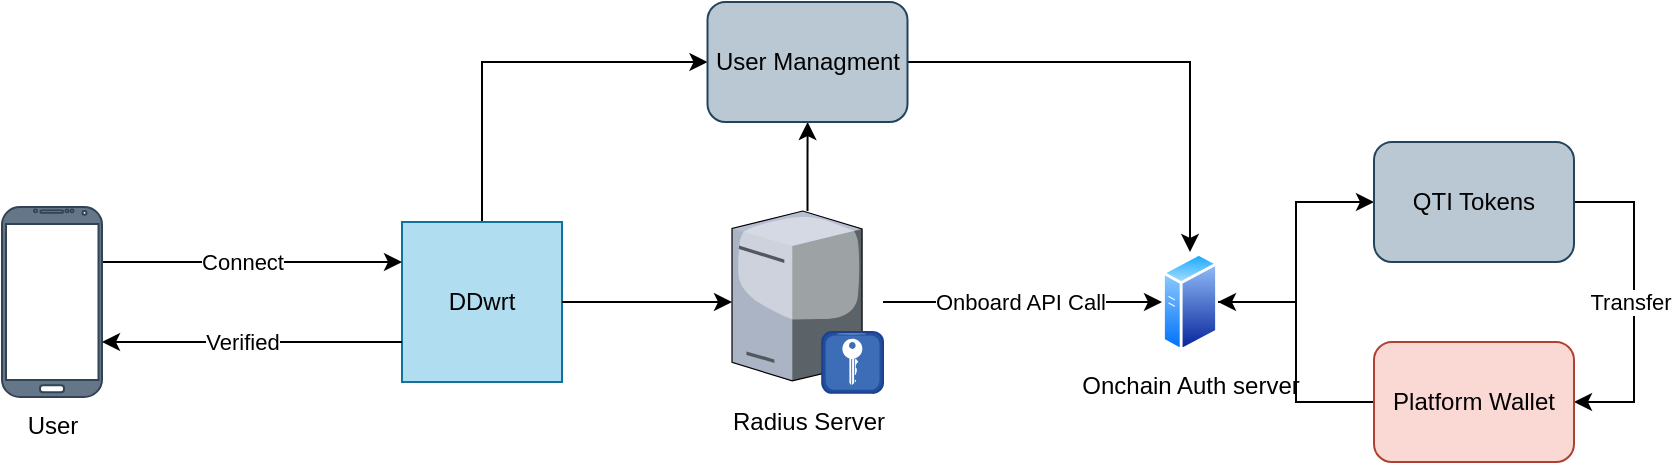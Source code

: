 <mxfile version="24.8.3">
  <diagram name="Page-1" id="beGcIfY0jQds48D-uG38">
    <mxGraphModel dx="1433" dy="676" grid="1" gridSize="10" guides="1" tooltips="1" connect="1" arrows="1" fold="1" page="1" pageScale="1" pageWidth="850" pageHeight="1100" math="0" shadow="0">
      <root>
        <mxCell id="0" />
        <mxCell id="1" parent="0" />
        <mxCell id="Ep8yIvTjPsPDa4GQn4Le-6" style="edgeStyle=orthogonalEdgeStyle;rounded=0;orthogonalLoop=1;jettySize=auto;html=1;entryX=0;entryY=0.5;entryDx=0;entryDy=0;" edge="1" parent="1" source="Ep8yIvTjPsPDa4GQn4Le-17" target="Ep8yIvTjPsPDa4GQn4Le-5">
          <mxGeometry relative="1" as="geometry" />
        </mxCell>
        <mxCell id="Ep8yIvTjPsPDa4GQn4Le-24" value="Onboard API Call" style="edgeLabel;html=1;align=center;verticalAlign=middle;resizable=0;points=[];" vertex="1" connectable="0" parent="Ep8yIvTjPsPDa4GQn4Le-6">
          <mxGeometry x="-0.26" y="-2" relative="1" as="geometry">
            <mxPoint x="17" y="-2" as="offset" />
          </mxGeometry>
        </mxCell>
        <mxCell id="Ep8yIvTjPsPDa4GQn4Le-22" style="edgeStyle=orthogonalEdgeStyle;rounded=0;orthogonalLoop=1;jettySize=auto;html=1;entryX=0;entryY=0.5;entryDx=0;entryDy=0;" edge="1" parent="1" source="Ep8yIvTjPsPDa4GQn4Le-1" target="Ep8yIvTjPsPDa4GQn4Le-20">
          <mxGeometry relative="1" as="geometry">
            <Array as="points">
              <mxPoint x="251" y="170" />
            </Array>
          </mxGeometry>
        </mxCell>
        <mxCell id="Ep8yIvTjPsPDa4GQn4Le-1" value="DDwrt" style="whiteSpace=wrap;html=1;aspect=fixed;fillColor=#b1ddf0;strokeColor=#10739e;" vertex="1" parent="1">
          <mxGeometry x="211" y="250" width="80" height="80" as="geometry" />
        </mxCell>
        <mxCell id="Ep8yIvTjPsPDa4GQn4Le-3" style="edgeStyle=orthogonalEdgeStyle;rounded=0;orthogonalLoop=1;jettySize=auto;html=1;" edge="1" parent="1" source="Ep8yIvTjPsPDa4GQn4Le-2" target="Ep8yIvTjPsPDa4GQn4Le-1">
          <mxGeometry relative="1" as="geometry">
            <Array as="points">
              <mxPoint x="171" y="270" />
              <mxPoint x="171" y="270" />
            </Array>
          </mxGeometry>
        </mxCell>
        <mxCell id="Ep8yIvTjPsPDa4GQn4Le-4" value="Connect" style="edgeLabel;html=1;align=center;verticalAlign=middle;resizable=0;points=[];" vertex="1" connectable="0" parent="Ep8yIvTjPsPDa4GQn4Le-3">
          <mxGeometry x="-0.2" relative="1" as="geometry">
            <mxPoint x="10" as="offset" />
          </mxGeometry>
        </mxCell>
        <mxCell id="Ep8yIvTjPsPDa4GQn4Le-2" value="&lt;font color=&quot;#000000&quot;&gt;User&lt;/font&gt;" style="verticalLabelPosition=bottom;verticalAlign=top;html=1;shadow=0;dashed=0;strokeWidth=1;shape=mxgraph.android.phone2;strokeColor=#314354;fillColor=#647687;fontColor=#ffffff;" vertex="1" parent="1">
          <mxGeometry x="11" y="242.5" width="50" height="95" as="geometry" />
        </mxCell>
        <mxCell id="Ep8yIvTjPsPDa4GQn4Le-8" style="edgeStyle=orthogonalEdgeStyle;rounded=0;orthogonalLoop=1;jettySize=auto;html=1;entryX=0;entryY=0.5;entryDx=0;entryDy=0;" edge="1" parent="1" source="Ep8yIvTjPsPDa4GQn4Le-5" target="Ep8yIvTjPsPDa4GQn4Le-7">
          <mxGeometry relative="1" as="geometry" />
        </mxCell>
        <mxCell id="Ep8yIvTjPsPDa4GQn4Le-5" value="Onchain Auth server" style="image;aspect=fixed;perimeter=ellipsePerimeter;html=1;align=center;shadow=0;dashed=0;spacingTop=3;image=img/lib/active_directory/generic_server.svg;" vertex="1" parent="1">
          <mxGeometry x="591" y="265" width="28.0" height="50" as="geometry" />
        </mxCell>
        <mxCell id="Ep8yIvTjPsPDa4GQn4Le-10" style="edgeStyle=orthogonalEdgeStyle;rounded=0;orthogonalLoop=1;jettySize=auto;html=1;entryX=1;entryY=0.5;entryDx=0;entryDy=0;" edge="1" parent="1" source="Ep8yIvTjPsPDa4GQn4Le-7" target="Ep8yIvTjPsPDa4GQn4Le-9">
          <mxGeometry relative="1" as="geometry">
            <Array as="points">
              <mxPoint x="827" y="240" />
              <mxPoint x="827" y="340" />
            </Array>
          </mxGeometry>
        </mxCell>
        <mxCell id="Ep8yIvTjPsPDa4GQn4Le-12" value="Transfer" style="edgeLabel;html=1;align=center;verticalAlign=middle;resizable=0;points=[];" vertex="1" connectable="0" parent="Ep8yIvTjPsPDa4GQn4Le-10">
          <mxGeometry x="-0.122" y="-2" relative="1" as="geometry">
            <mxPoint y="10" as="offset" />
          </mxGeometry>
        </mxCell>
        <mxCell id="Ep8yIvTjPsPDa4GQn4Le-7" value="QTI Tokens" style="rounded=1;whiteSpace=wrap;html=1;fillColor=#bac8d3;strokeColor=#23445d;" vertex="1" parent="1">
          <mxGeometry x="697" y="210" width="100" height="60" as="geometry" />
        </mxCell>
        <mxCell id="Ep8yIvTjPsPDa4GQn4Le-11" style="edgeStyle=orthogonalEdgeStyle;rounded=0;orthogonalLoop=1;jettySize=auto;html=1;entryX=1;entryY=0.5;entryDx=0;entryDy=0;" edge="1" parent="1" source="Ep8yIvTjPsPDa4GQn4Le-9" target="Ep8yIvTjPsPDa4GQn4Le-5">
          <mxGeometry relative="1" as="geometry" />
        </mxCell>
        <mxCell id="Ep8yIvTjPsPDa4GQn4Le-9" value="Platform Wallet" style="rounded=1;whiteSpace=wrap;html=1;fillColor=#fad9d5;strokeColor=#ae4132;" vertex="1" parent="1">
          <mxGeometry x="697" y="310" width="100" height="60" as="geometry" />
        </mxCell>
        <mxCell id="Ep8yIvTjPsPDa4GQn4Le-15" style="edgeStyle=orthogonalEdgeStyle;rounded=0;orthogonalLoop=1;jettySize=auto;html=1;startArrow=classic;startFill=1;endArrow=none;endFill=0;" edge="1" parent="1">
          <mxGeometry relative="1" as="geometry">
            <mxPoint x="61" y="310" as="sourcePoint" />
            <mxPoint x="211" y="310" as="targetPoint" />
            <Array as="points">
              <mxPoint x="171" y="310" />
              <mxPoint x="171" y="310" />
            </Array>
          </mxGeometry>
        </mxCell>
        <mxCell id="Ep8yIvTjPsPDa4GQn4Le-16" value="Verified" style="edgeLabel;html=1;align=center;verticalAlign=middle;resizable=0;points=[];" vertex="1" connectable="0" parent="Ep8yIvTjPsPDa4GQn4Le-15">
          <mxGeometry x="-0.2" relative="1" as="geometry">
            <mxPoint x="10" as="offset" />
          </mxGeometry>
        </mxCell>
        <mxCell id="Ep8yIvTjPsPDa4GQn4Le-18" value="" style="edgeStyle=orthogonalEdgeStyle;rounded=0;orthogonalLoop=1;jettySize=auto;html=1;entryX=0;entryY=0.5;entryDx=0;entryDy=0;" edge="1" parent="1" source="Ep8yIvTjPsPDa4GQn4Le-1" target="Ep8yIvTjPsPDa4GQn4Le-17">
          <mxGeometry relative="1" as="geometry">
            <mxPoint x="291" y="290" as="sourcePoint" />
            <mxPoint x="477" y="290" as="targetPoint" />
          </mxGeometry>
        </mxCell>
        <mxCell id="Ep8yIvTjPsPDa4GQn4Le-21" value="" style="edgeStyle=orthogonalEdgeStyle;rounded=0;orthogonalLoop=1;jettySize=auto;html=1;" edge="1" parent="1" source="Ep8yIvTjPsPDa4GQn4Le-17" target="Ep8yIvTjPsPDa4GQn4Le-20">
          <mxGeometry relative="1" as="geometry" />
        </mxCell>
        <mxCell id="Ep8yIvTjPsPDa4GQn4Le-17" value="Radius Server" style="verticalLabelPosition=bottom;sketch=0;aspect=fixed;html=1;verticalAlign=top;strokeColor=none;align=center;outlineConnect=0;shape=mxgraph.citrix.radius_server;" vertex="1" parent="1">
          <mxGeometry x="376" y="244.5" width="75.5" height="91" as="geometry" />
        </mxCell>
        <mxCell id="Ep8yIvTjPsPDa4GQn4Le-23" style="edgeStyle=orthogonalEdgeStyle;rounded=0;orthogonalLoop=1;jettySize=auto;html=1;" edge="1" parent="1" source="Ep8yIvTjPsPDa4GQn4Le-20" target="Ep8yIvTjPsPDa4GQn4Le-5">
          <mxGeometry relative="1" as="geometry" />
        </mxCell>
        <mxCell id="Ep8yIvTjPsPDa4GQn4Le-20" value="User Managment" style="rounded=1;whiteSpace=wrap;html=1;fillColor=#bac8d3;strokeColor=#23445d;" vertex="1" parent="1">
          <mxGeometry x="363.75" y="140" width="100" height="60" as="geometry" />
        </mxCell>
      </root>
    </mxGraphModel>
  </diagram>
</mxfile>
